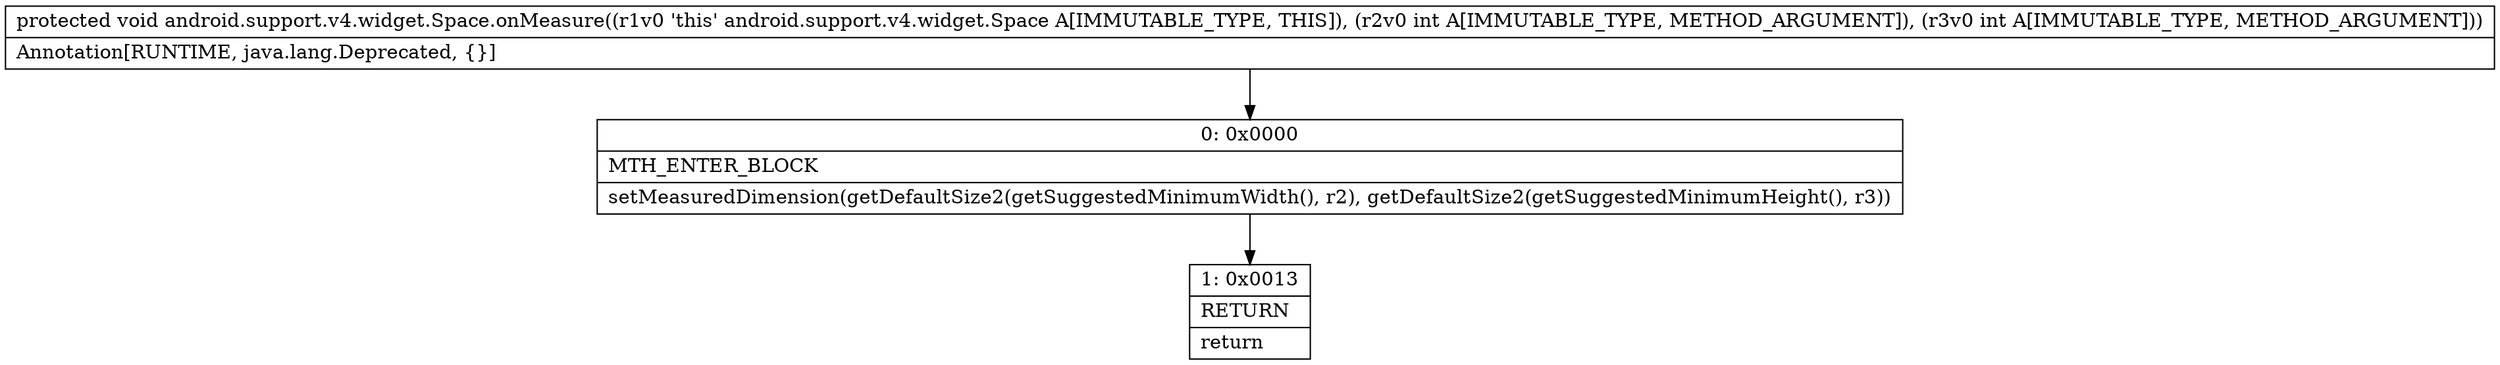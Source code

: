 digraph "CFG forandroid.support.v4.widget.Space.onMeasure(II)V" {
Node_0 [shape=record,label="{0\:\ 0x0000|MTH_ENTER_BLOCK\l|setMeasuredDimension(getDefaultSize2(getSuggestedMinimumWidth(), r2), getDefaultSize2(getSuggestedMinimumHeight(), r3))\l}"];
Node_1 [shape=record,label="{1\:\ 0x0013|RETURN\l|return\l}"];
MethodNode[shape=record,label="{protected void android.support.v4.widget.Space.onMeasure((r1v0 'this' android.support.v4.widget.Space A[IMMUTABLE_TYPE, THIS]), (r2v0 int A[IMMUTABLE_TYPE, METHOD_ARGUMENT]), (r3v0 int A[IMMUTABLE_TYPE, METHOD_ARGUMENT]))  | Annotation[RUNTIME, java.lang.Deprecated, \{\}]\l}"];
MethodNode -> Node_0;
Node_0 -> Node_1;
}

